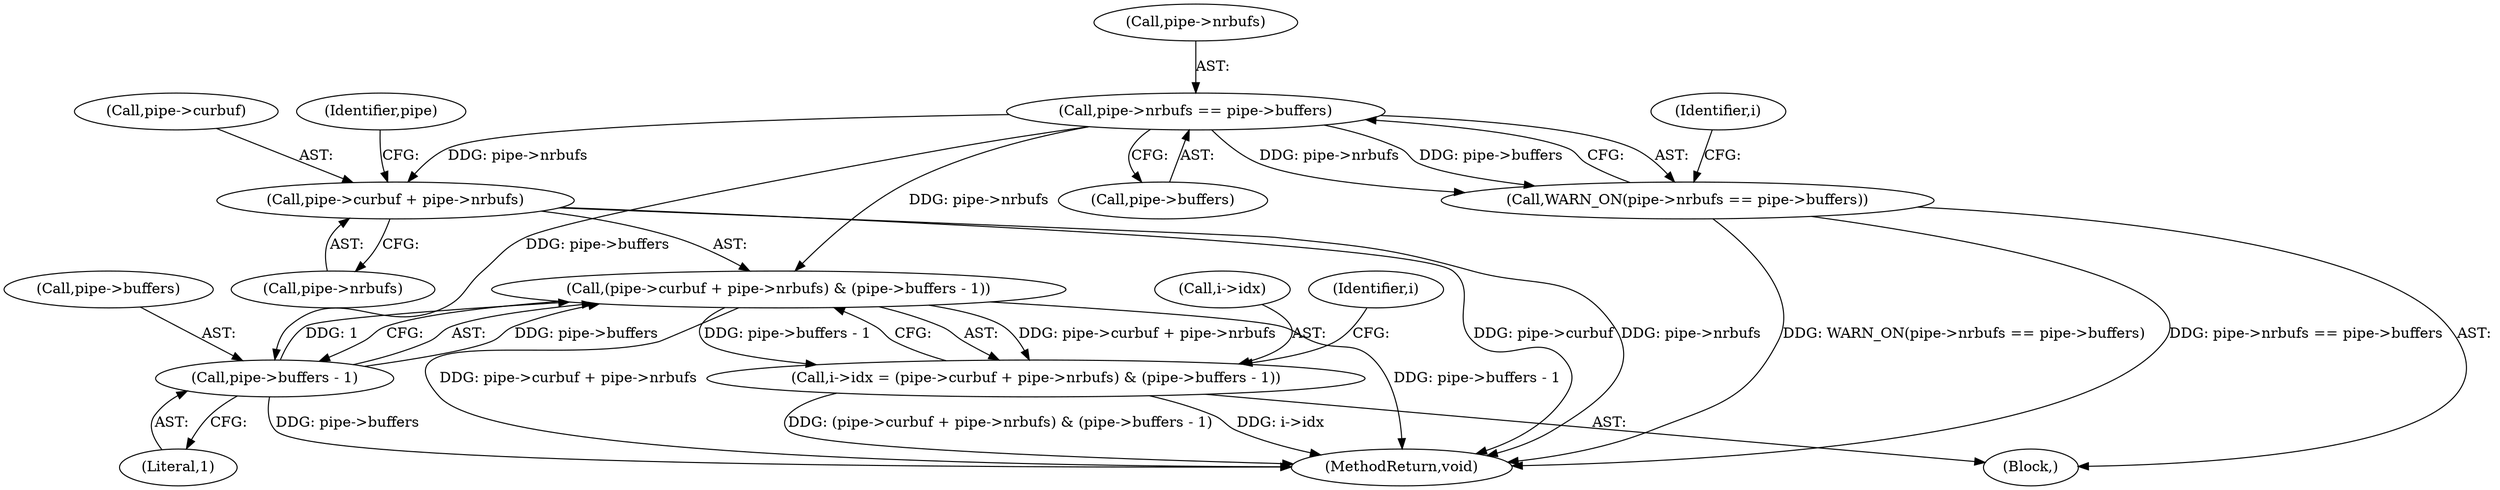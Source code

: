 digraph "0_linux_b9dc6f65bc5e232d1c05fe34b5daadc7e8bbf1fb@pointer" {
"1000111" [label="(Call,pipe->nrbufs == pipe->buffers)"];
"1000110" [label="(Call,WARN_ON(pipe->nrbufs == pipe->buffers))"];
"1000132" [label="(Call,(pipe->curbuf + pipe->nrbufs) & (pipe->buffers - 1))"];
"1000128" [label="(Call,i->idx = (pipe->curbuf + pipe->nrbufs) & (pipe->buffers - 1))"];
"1000133" [label="(Call,pipe->curbuf + pipe->nrbufs)"];
"1000140" [label="(Call,pipe->buffers - 1)"];
"1000147" [label="(Identifier,i)"];
"1000137" [label="(Call,pipe->nrbufs)"];
"1000120" [label="(Identifier,i)"];
"1000115" [label="(Call,pipe->buffers)"];
"1000110" [label="(Call,WARN_ON(pipe->nrbufs == pipe->buffers))"];
"1000129" [label="(Call,i->idx)"];
"1000134" [label="(Call,pipe->curbuf)"];
"1000112" [label="(Call,pipe->nrbufs)"];
"1000142" [label="(Identifier,pipe)"];
"1000155" [label="(MethodReturn,void)"];
"1000111" [label="(Call,pipe->nrbufs == pipe->buffers)"];
"1000128" [label="(Call,i->idx = (pipe->curbuf + pipe->nrbufs) & (pipe->buffers - 1))"];
"1000144" [label="(Literal,1)"];
"1000133" [label="(Call,pipe->curbuf + pipe->nrbufs)"];
"1000141" [label="(Call,pipe->buffers)"];
"1000132" [label="(Call,(pipe->curbuf + pipe->nrbufs) & (pipe->buffers - 1))"];
"1000105" [label="(Block,)"];
"1000140" [label="(Call,pipe->buffers - 1)"];
"1000111" -> "1000110"  [label="AST: "];
"1000111" -> "1000115"  [label="CFG: "];
"1000112" -> "1000111"  [label="AST: "];
"1000115" -> "1000111"  [label="AST: "];
"1000110" -> "1000111"  [label="CFG: "];
"1000111" -> "1000110"  [label="DDG: pipe->nrbufs"];
"1000111" -> "1000110"  [label="DDG: pipe->buffers"];
"1000111" -> "1000132"  [label="DDG: pipe->nrbufs"];
"1000111" -> "1000133"  [label="DDG: pipe->nrbufs"];
"1000111" -> "1000140"  [label="DDG: pipe->buffers"];
"1000110" -> "1000105"  [label="AST: "];
"1000120" -> "1000110"  [label="CFG: "];
"1000110" -> "1000155"  [label="DDG: pipe->nrbufs == pipe->buffers"];
"1000110" -> "1000155"  [label="DDG: WARN_ON(pipe->nrbufs == pipe->buffers)"];
"1000132" -> "1000128"  [label="AST: "];
"1000132" -> "1000140"  [label="CFG: "];
"1000133" -> "1000132"  [label="AST: "];
"1000140" -> "1000132"  [label="AST: "];
"1000128" -> "1000132"  [label="CFG: "];
"1000132" -> "1000155"  [label="DDG: pipe->buffers - 1"];
"1000132" -> "1000155"  [label="DDG: pipe->curbuf + pipe->nrbufs"];
"1000132" -> "1000128"  [label="DDG: pipe->curbuf + pipe->nrbufs"];
"1000132" -> "1000128"  [label="DDG: pipe->buffers - 1"];
"1000140" -> "1000132"  [label="DDG: pipe->buffers"];
"1000140" -> "1000132"  [label="DDG: 1"];
"1000128" -> "1000105"  [label="AST: "];
"1000129" -> "1000128"  [label="AST: "];
"1000147" -> "1000128"  [label="CFG: "];
"1000128" -> "1000155"  [label="DDG: (pipe->curbuf + pipe->nrbufs) & (pipe->buffers - 1)"];
"1000128" -> "1000155"  [label="DDG: i->idx"];
"1000133" -> "1000137"  [label="CFG: "];
"1000134" -> "1000133"  [label="AST: "];
"1000137" -> "1000133"  [label="AST: "];
"1000142" -> "1000133"  [label="CFG: "];
"1000133" -> "1000155"  [label="DDG: pipe->curbuf"];
"1000133" -> "1000155"  [label="DDG: pipe->nrbufs"];
"1000140" -> "1000144"  [label="CFG: "];
"1000141" -> "1000140"  [label="AST: "];
"1000144" -> "1000140"  [label="AST: "];
"1000140" -> "1000155"  [label="DDG: pipe->buffers"];
}
